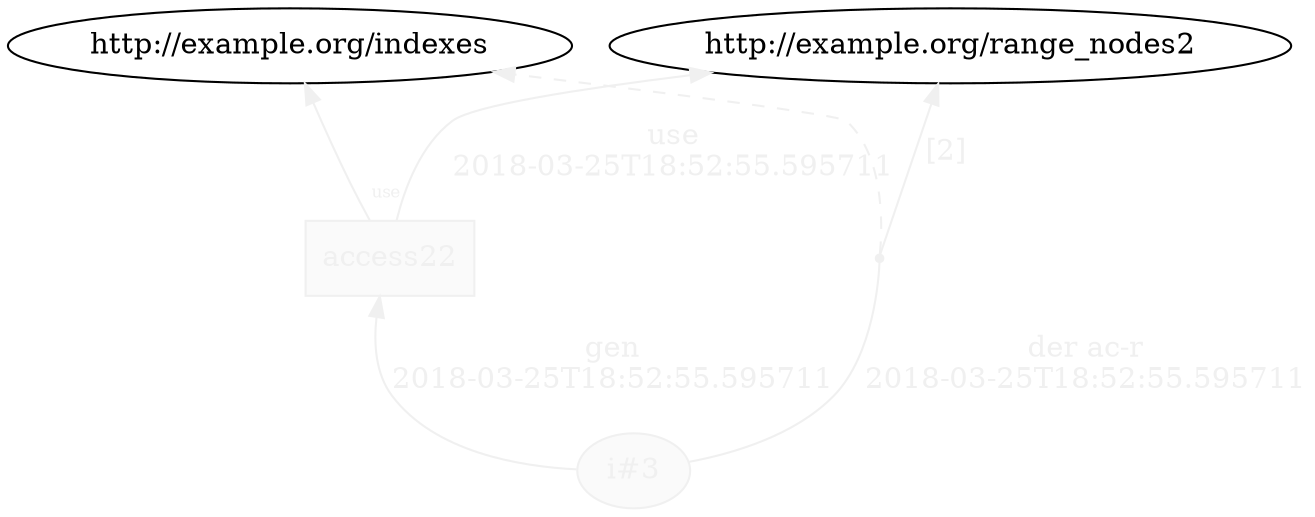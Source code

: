 digraph "PROV" { size="16,12"; rankdir="BT";
"http://example.org/i#3" [fillcolor="#FAFAFA",color="#F0F0F0",style="filled",fontcolor="#F0F0F0",label="i#3",URL="http://example.org/i#3"]
"http://example.org/access22" [fillcolor="#FAFAFA",color="#F0F0F0",shape="polygon",sides="4",style="filled",fontcolor="#F0F0F0",label="access22",URL="http://example.org/access22"]
"bn0" [shape="point",label="",fontcolor="#F0F0F0",color="#F0F0F0"]
"http://example.org/i#3" -> "bn0" [fontsize="14",distance="1.5",angle="60.0",rotation="20",label="der ac-r
2018-03-25T18:52:55.595711",arrowhead="none",fontcolor="#F0F0F0",color="#F0F0F0"]
"bn0" -> "http://example.org/indexes" [style="dashed",fontcolor="#F0F0F0",color="#F0F0F0"]
"bn0" -> "http://example.org/range_nodes2" [fontsize="14",distance="1.5",angle="60.0",rotation="20",label="[2]",fontcolor="#F0F0F0",color="#F0F0F0"]
"http://example.org/access22" -> "http://example.org/indexes" [labelfontsize="8",labeldistance="1.5",labelangle="60.0",rotation="20",taillabel="use",fontcolor="#F0F0F0",color="#F0F0F0"]
"http://example.org/access22" -> "http://example.org/range_nodes2" [fontsize="14",distance="1.5",angle="60.0",rotation="20",label="use
2018-03-25T18:52:55.595711",fontcolor="#F0F0F0",color="#F0F0F0"]
"http://example.org/i#3" -> "http://example.org/access22" [fontsize="14",distance="1.5",angle="60.0",rotation="20",label="gen
2018-03-25T18:52:55.595711",fontcolor="#F0F0F0",color="#F0F0F0"]
}